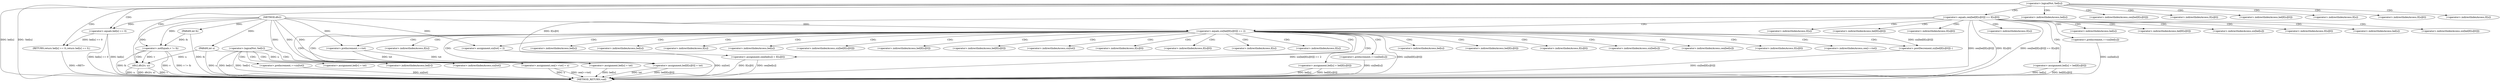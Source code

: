 digraph "dfs2" {  
"1000129" [label = "(METHOD,dfs2)" ]
"1000306" [label = "(METHOD_RETURN,void)" ]
"1000130" [label = "(PARAM,int u)" ]
"1000131" [label = "(PARAM,int fz)" ]
"1000134" [label = "(<operator>.logicalNot,!bel[u])" ]
"1000300" [label = "(<operator>.notEquals,v != fz)" ]
"1000303" [label = "(dfs2,dfs2(v, u))" ]
"1000140" [label = "(RETURN,return bel[x] == 0;,return bel[x] == 0;)" ]
"1000141" [label = "(<operator>.equals,bel[x] == 0)" ]
"1000165" [label = "(<operator>.logicalNot,!bel[v])" ]
"1000182" [label = "(<operator>.equals,cen[bel[E[u][0]]] == E[u][0])" ]
"1000198" [label = "(<operator>.assignment,bel[u] = bel[E[u][0]])" ]
"1000209" [label = "(<operator>.preIncrement,++siz[bel[u]])" ]
"1000175" [label = "(<operator>.preIncrement,++siz[tot])" ]
"1000217" [label = "(<operator>.equals,siz[bel[E[u][0]]] == 2)" ]
"1000229" [label = "(<operator>.assignment,bel[u] = bel[E[u][0]])" ]
"1000241" [label = "(<operator>.preIncrement,++siz[bel[u]])" ]
"1000247" [label = "(<operator>.assignment,cen[bel[u]] = E[u][0])" ]
"1000260" [label = "(<operator>.assignment,cen[++tot] = u)" ]
"1000267" [label = "(<operator>.assignment,bel[u] = tot)" ]
"1000273" [label = "(<operator>.postDecrement,siz[bel[E[u][0]]]--)" ]
"1000263" [label = "(<operator>.preIncrement,++tot)" ]
"1000284" [label = "(<operator>.assignment,bel[E[u][0]] = tot)" ]
"1000293" [label = "(<operator>.assignment,siz[tot] = 2)" ]
"1000142" [label = "(<operator>.indirectIndexAccess,bel[x])" ]
"1000170" [label = "(<operator>.assignment,bel[v] = tot)" ]
"1000183" [label = "(<operator>.indirectIndexAccess,cen[bel[E[u][0]]])" ]
"1000192" [label = "(<operator>.indirectIndexAccess,E[u][0])" ]
"1000171" [label = "(<operator>.indirectIndexAccess,bel[v])" ]
"1000176" [label = "(<operator>.indirectIndexAccess,siz[tot])" ]
"1000185" [label = "(<operator>.indirectIndexAccess,bel[E[u][0]])" ]
"1000193" [label = "(<operator>.indirectIndexAccess,E[u])" ]
"1000199" [label = "(<operator>.indirectIndexAccess,bel[u])" ]
"1000202" [label = "(<operator>.indirectIndexAccess,bel[E[u][0]])" ]
"1000210" [label = "(<operator>.indirectIndexAccess,siz[bel[u]])" ]
"1000187" [label = "(<operator>.indirectIndexAccess,E[u][0])" ]
"1000204" [label = "(<operator>.indirectIndexAccess,E[u][0])" ]
"1000212" [label = "(<operator>.indirectIndexAccess,bel[u])" ]
"1000218" [label = "(<operator>.indirectIndexAccess,siz[bel[E[u][0]]])" ]
"1000188" [label = "(<operator>.indirectIndexAccess,E[u])" ]
"1000205" [label = "(<operator>.indirectIndexAccess,E[u])" ]
"1000220" [label = "(<operator>.indirectIndexAccess,bel[E[u][0]])" ]
"1000230" [label = "(<operator>.indirectIndexAccess,bel[u])" ]
"1000233" [label = "(<operator>.indirectIndexAccess,bel[E[u][0]])" ]
"1000222" [label = "(<operator>.indirectIndexAccess,E[u][0])" ]
"1000235" [label = "(<operator>.indirectIndexAccess,E[u][0])" ]
"1000242" [label = "(<operator>.indirectIndexAccess,siz[bel[u]])" ]
"1000248" [label = "(<operator>.indirectIndexAccess,cen[bel[u]])" ]
"1000253" [label = "(<operator>.indirectIndexAccess,E[u][0])" ]
"1000261" [label = "(<operator>.indirectIndexAccess,cen[++tot])" ]
"1000223" [label = "(<operator>.indirectIndexAccess,E[u])" ]
"1000236" [label = "(<operator>.indirectIndexAccess,E[u])" ]
"1000244" [label = "(<operator>.indirectIndexAccess,bel[u])" ]
"1000250" [label = "(<operator>.indirectIndexAccess,bel[u])" ]
"1000254" [label = "(<operator>.indirectIndexAccess,E[u])" ]
"1000268" [label = "(<operator>.indirectIndexAccess,bel[u])" ]
"1000274" [label = "(<operator>.indirectIndexAccess,siz[bel[E[u][0]]])" ]
"1000276" [label = "(<operator>.indirectIndexAccess,bel[E[u][0]])" ]
"1000285" [label = "(<operator>.indirectIndexAccess,bel[E[u][0]])" ]
"1000294" [label = "(<operator>.indirectIndexAccess,siz[tot])" ]
"1000278" [label = "(<operator>.indirectIndexAccess,E[u][0])" ]
"1000287" [label = "(<operator>.indirectIndexAccess,E[u][0])" ]
"1000279" [label = "(<operator>.indirectIndexAccess,E[u])" ]
"1000288" [label = "(<operator>.indirectIndexAccess,E[u])" ]
  "1000140" -> "1000306"  [ label = "DDG: <RET>"] 
  "1000130" -> "1000306"  [ label = "DDG: u"] 
  "1000131" -> "1000306"  [ label = "DDG: fz"] 
  "1000134" -> "1000306"  [ label = "DDG: bel[u]"] 
  "1000134" -> "1000306"  [ label = "DDG: !bel[u]"] 
  "1000182" -> "1000306"  [ label = "DDG: cen[bel[E[u][0]]]"] 
  "1000182" -> "1000306"  [ label = "DDG: E[u][0]"] 
  "1000182" -> "1000306"  [ label = "DDG: cen[bel[E[u][0]]] == E[u][0]"] 
  "1000217" -> "1000306"  [ label = "DDG: siz[bel[E[u][0]]]"] 
  "1000217" -> "1000306"  [ label = "DDG: siz[bel[E[u][0]]] == 2"] 
  "1000260" -> "1000306"  [ label = "DDG: cen[++tot]"] 
  "1000260" -> "1000306"  [ label = "DDG: u"] 
  "1000267" -> "1000306"  [ label = "DDG: bel[u]"] 
  "1000273" -> "1000306"  [ label = "DDG: siz[bel[E[u][0]]]"] 
  "1000284" -> "1000306"  [ label = "DDG: bel[E[u][0]]"] 
  "1000284" -> "1000306"  [ label = "DDG: tot"] 
  "1000293" -> "1000306"  [ label = "DDG: siz[tot]"] 
  "1000229" -> "1000306"  [ label = "DDG: bel[u]"] 
  "1000229" -> "1000306"  [ label = "DDG: bel[E[u][0]]"] 
  "1000241" -> "1000306"  [ label = "DDG: siz[bel[u]]"] 
  "1000247" -> "1000306"  [ label = "DDG: cen[bel[u]]"] 
  "1000247" -> "1000306"  [ label = "DDG: E[u][0]"] 
  "1000198" -> "1000306"  [ label = "DDG: bel[u]"] 
  "1000198" -> "1000306"  [ label = "DDG: bel[E[u][0]]"] 
  "1000209" -> "1000306"  [ label = "DDG: siz[bel[u]]"] 
  "1000300" -> "1000306"  [ label = "DDG: v"] 
  "1000300" -> "1000306"  [ label = "DDG: fz"] 
  "1000300" -> "1000306"  [ label = "DDG: v != fz"] 
  "1000303" -> "1000306"  [ label = "DDG: v"] 
  "1000303" -> "1000306"  [ label = "DDG: u"] 
  "1000303" -> "1000306"  [ label = "DDG: dfs2(v, u)"] 
  "1000141" -> "1000306"  [ label = "DDG: bel[x]"] 
  "1000141" -> "1000306"  [ label = "DDG: bel[x] == 0"] 
  "1000165" -> "1000306"  [ label = "DDG: !bel[v]"] 
  "1000165" -> "1000306"  [ label = "DDG: bel[v]"] 
  "1000175" -> "1000306"  [ label = "DDG: siz[tot]"] 
  "1000129" -> "1000130"  [ label = "DDG: "] 
  "1000129" -> "1000131"  [ label = "DDG: "] 
  "1000129" -> "1000300"  [ label = "DDG: "] 
  "1000131" -> "1000300"  [ label = "DDG: fz"] 
  "1000300" -> "1000303"  [ label = "DDG: v"] 
  "1000129" -> "1000303"  [ label = "DDG: "] 
  "1000130" -> "1000303"  [ label = "DDG: u"] 
  "1000141" -> "1000140"  [ label = "DDG: bel[x] == 0"] 
  "1000129" -> "1000141"  [ label = "DDG: "] 
  "1000129" -> "1000217"  [ label = "DDG: "] 
  "1000182" -> "1000247"  [ label = "DDG: E[u][0]"] 
  "1000130" -> "1000260"  [ label = "DDG: u"] 
  "1000129" -> "1000260"  [ label = "DDG: "] 
  "1000263" -> "1000267"  [ label = "DDG: tot"] 
  "1000129" -> "1000267"  [ label = "DDG: "] 
  "1000129" -> "1000263"  [ label = "DDG: "] 
  "1000217" -> "1000273"  [ label = "DDG: siz[bel[E[u][0]]]"] 
  "1000129" -> "1000284"  [ label = "DDG: "] 
  "1000263" -> "1000284"  [ label = "DDG: tot"] 
  "1000129" -> "1000293"  [ label = "DDG: "] 
  "1000134" -> "1000142"  [ label = "CDG: "] 
  "1000134" -> "1000141"  [ label = "CDG: "] 
  "1000134" -> "1000182"  [ label = "CDG: "] 
  "1000134" -> "1000183"  [ label = "CDG: "] 
  "1000134" -> "1000188"  [ label = "CDG: "] 
  "1000134" -> "1000300"  [ label = "CDG: "] 
  "1000134" -> "1000192"  [ label = "CDG: "] 
  "1000134" -> "1000187"  [ label = "CDG: "] 
  "1000134" -> "1000185"  [ label = "CDG: "] 
  "1000134" -> "1000193"  [ label = "CDG: "] 
  "1000134" -> "1000140"  [ label = "CDG: "] 
  "1000300" -> "1000303"  [ label = "CDG: "] 
  "1000165" -> "1000175"  [ label = "CDG: "] 
  "1000165" -> "1000176"  [ label = "CDG: "] 
  "1000165" -> "1000170"  [ label = "CDG: "] 
  "1000165" -> "1000171"  [ label = "CDG: "] 
  "1000182" -> "1000199"  [ label = "CDG: "] 
  "1000182" -> "1000204"  [ label = "CDG: "] 
  "1000182" -> "1000210"  [ label = "CDG: "] 
  "1000182" -> "1000222"  [ label = "CDG: "] 
  "1000182" -> "1000220"  [ label = "CDG: "] 
  "1000182" -> "1000217"  [ label = "CDG: "] 
  "1000182" -> "1000198"  [ label = "CDG: "] 
  "1000182" -> "1000212"  [ label = "CDG: "] 
  "1000182" -> "1000205"  [ label = "CDG: "] 
  "1000182" -> "1000218"  [ label = "CDG: "] 
  "1000182" -> "1000202"  [ label = "CDG: "] 
  "1000182" -> "1000209"  [ label = "CDG: "] 
  "1000182" -> "1000223"  [ label = "CDG: "] 
  "1000217" -> "1000294"  [ label = "CDG: "] 
  "1000217" -> "1000285"  [ label = "CDG: "] 
  "1000217" -> "1000293"  [ label = "CDG: "] 
  "1000217" -> "1000268"  [ label = "CDG: "] 
  "1000217" -> "1000276"  [ label = "CDG: "] 
  "1000217" -> "1000233"  [ label = "CDG: "] 
  "1000217" -> "1000260"  [ label = "CDG: "] 
  "1000217" -> "1000274"  [ label = "CDG: "] 
  "1000217" -> "1000244"  [ label = "CDG: "] 
  "1000217" -> "1000236"  [ label = "CDG: "] 
  "1000217" -> "1000254"  [ label = "CDG: "] 
  "1000217" -> "1000261"  [ label = "CDG: "] 
  "1000217" -> "1000284"  [ label = "CDG: "] 
  "1000217" -> "1000242"  [ label = "CDG: "] 
  "1000217" -> "1000235"  [ label = "CDG: "] 
  "1000217" -> "1000250"  [ label = "CDG: "] 
  "1000217" -> "1000248"  [ label = "CDG: "] 
  "1000217" -> "1000273"  [ label = "CDG: "] 
  "1000217" -> "1000288"  [ label = "CDG: "] 
  "1000217" -> "1000279"  [ label = "CDG: "] 
  "1000217" -> "1000247"  [ label = "CDG: "] 
  "1000217" -> "1000229"  [ label = "CDG: "] 
  "1000217" -> "1000263"  [ label = "CDG: "] 
  "1000217" -> "1000230"  [ label = "CDG: "] 
  "1000217" -> "1000253"  [ label = "CDG: "] 
  "1000217" -> "1000267"  [ label = "CDG: "] 
  "1000217" -> "1000278"  [ label = "CDG: "] 
  "1000217" -> "1000241"  [ label = "CDG: "] 
  "1000217" -> "1000287"  [ label = "CDG: "] 
}
